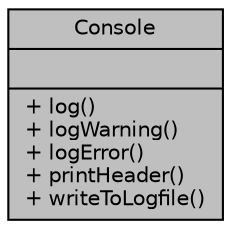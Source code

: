 digraph "Console"
{
 // LATEX_PDF_SIZE
  edge [fontname="Helvetica",fontsize="10",labelfontname="Helvetica",labelfontsize="10"];
  node [fontname="Helvetica",fontsize="10",shape=record];
  Node1 [label="{Console\n||+ log()\l+ logWarning()\l+ logError()\l+ printHeader()\l+ writeToLogfile()\l}",height=0.2,width=0.4,color="black", fillcolor="grey75", style="filled", fontcolor="black",tooltip="Utility Class for Console output."];
}
